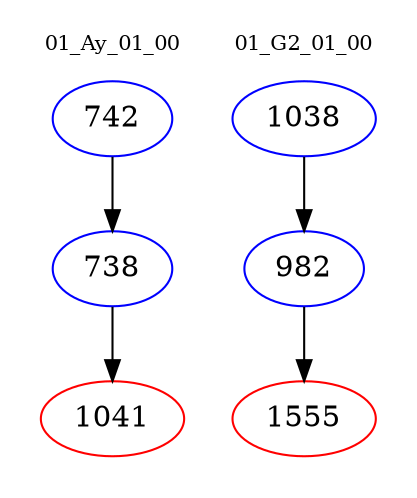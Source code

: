 digraph{
subgraph cluster_0 {
color = white
label = "01_Ay_01_00";
fontsize=10;
T0_742 [label="742", color="blue"]
T0_742 -> T0_738 [color="black"]
T0_738 [label="738", color="blue"]
T0_738 -> T0_1041 [color="black"]
T0_1041 [label="1041", color="red"]
}
subgraph cluster_1 {
color = white
label = "01_G2_01_00";
fontsize=10;
T1_1038 [label="1038", color="blue"]
T1_1038 -> T1_982 [color="black"]
T1_982 [label="982", color="blue"]
T1_982 -> T1_1555 [color="black"]
T1_1555 [label="1555", color="red"]
}
}
